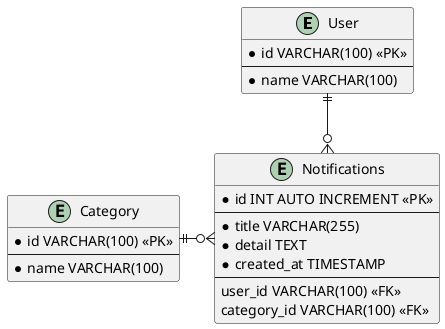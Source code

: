 @startuml

entity User {
    * id VARCHAR(100) <<PK>>
    --
    * name VARCHAR(100)
}

entity Notifications {
    * id INT AUTO INCREMENT <<PK>>
    --
    * title VARCHAR(255)
    * detail TEXT
    * created_at TIMESTAMP
    --
    user_id VARCHAR(100) <<FK>>
    category_id VARCHAR(100) <<FK>>
}

entity Category {
    * id VARCHAR(100) <<PK>>
    --
    * name VARCHAR(100)
}

User ||--o{ Notifications
Category ||-o{ Notifications

@enduml